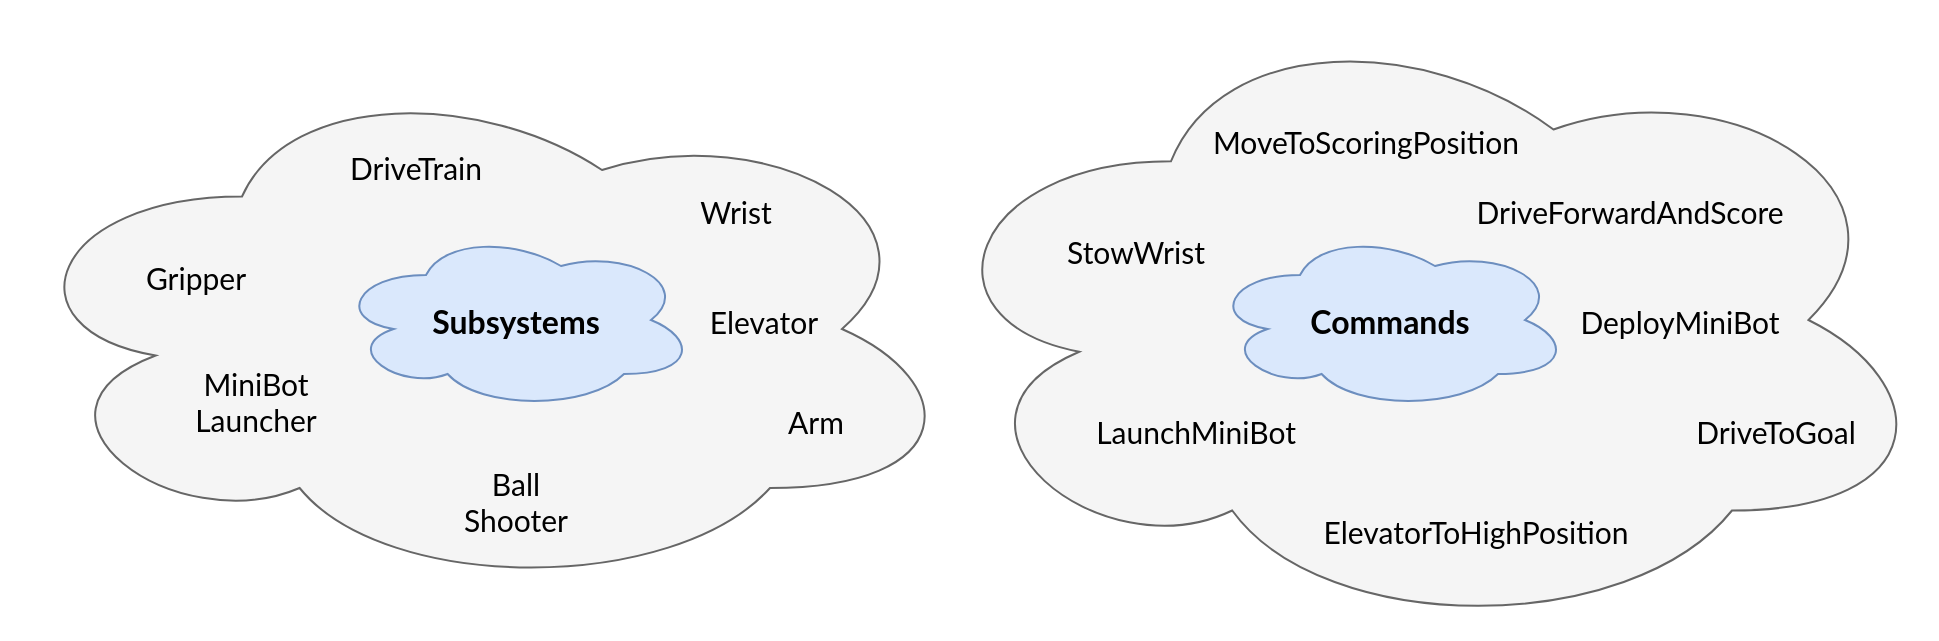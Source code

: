 <mxfile version="12.9.13" type="device"><diagram id="VcXxcgF_ngQSWxZjZlqK" name="Page-1"><mxGraphModel dx="2120" dy="971" grid="1" gridSize="10" guides="1" tooltips="1" connect="1" arrows="1" fold="1" page="1" pageScale="1" pageWidth="827" pageHeight="1169" math="0" shadow="0" extFonts="Lato^https://fonts.googleapis.com/css?family=Lato"><root><mxCell id="0"/><mxCell id="1" parent="0"/><mxCell id="-UIZnLb0eOtyUIcEHAsO-2" value="" style="ellipse;shape=cloud;whiteSpace=wrap;html=1;fontFamily=Lato;fontSize=16;fontStyle=1;fillColor=#f5f5f5;strokeColor=#666666;fontColor=#333333;" vertex="1" parent="1"><mxGeometry x="400" y="176.25" width="510" height="317.5" as="geometry"/></mxCell><mxCell id="-UIZnLb0eOtyUIcEHAsO-1" value="" style="ellipse;shape=cloud;whiteSpace=wrap;html=1;fontFamily=Lato;fontSize=16;fontStyle=1;fillColor=#f5f5f5;strokeColor=#666666;fontColor=#333333;" vertex="1" parent="1"><mxGeometry x="-57" y="207" width="480" height="265" as="geometry"/></mxCell><mxCell id="rffHOCduWgxSTcxKgc62-1" value="Subsystems" style="ellipse;shape=cloud;whiteSpace=wrap;html=1;fontFamily=Lato;fontSize=16;fontStyle=1;fillColor=#dae8fc;strokeColor=#6c8ebf;" parent="1" vertex="1"><mxGeometry x="110" y="290" width="180" height="90" as="geometry"/></mxCell><mxCell id="rffHOCduWgxSTcxKgc62-2" value="Gripper" style="text;html=1;strokeColor=none;fillColor=none;align=center;verticalAlign=middle;whiteSpace=wrap;rounded=0;fontFamily=Lato;fontSize=15;" parent="1" vertex="1"><mxGeometry x="10" y="302.5" width="60" height="20" as="geometry"/></mxCell><mxCell id="rffHOCduWgxSTcxKgc62-3" value="DriveTrain" style="text;html=1;strokeColor=none;fillColor=none;align=center;verticalAlign=middle;whiteSpace=wrap;rounded=0;fontFamily=Lato;fontSize=15;" parent="1" vertex="1"><mxGeometry x="110" y="247.5" width="80" height="20" as="geometry"/></mxCell><mxCell id="rffHOCduWgxSTcxKgc62-4" value="Wrist" style="text;html=1;strokeColor=none;fillColor=none;align=center;verticalAlign=middle;whiteSpace=wrap;rounded=0;fontFamily=Lato;fontSize=15;" parent="1" vertex="1"><mxGeometry x="280" y="270" width="60" height="20" as="geometry"/></mxCell><mxCell id="rffHOCduWgxSTcxKgc62-5" value="Elevator" style="text;html=1;strokeColor=none;fillColor=none;align=center;verticalAlign=middle;whiteSpace=wrap;rounded=0;fontFamily=Lato;fontSize=15;" parent="1" vertex="1"><mxGeometry x="294" y="325" width="60" height="20" as="geometry"/></mxCell><mxCell id="rffHOCduWgxSTcxKgc62-6" value="Arm" style="text;html=1;strokeColor=none;fillColor=none;align=center;verticalAlign=middle;whiteSpace=wrap;rounded=0;fontFamily=Lato;fontSize=15;" parent="1" vertex="1"><mxGeometry x="320" y="375" width="60" height="20" as="geometry"/></mxCell><mxCell id="rffHOCduWgxSTcxKgc62-7" value="Ball&lt;br&gt;Shooter" style="text;html=1;strokeColor=none;fillColor=none;align=center;verticalAlign=middle;whiteSpace=wrap;rounded=0;fontFamily=Lato;fontSize=15;" parent="1" vertex="1"><mxGeometry x="170" y="410" width="60" height="30" as="geometry"/></mxCell><mxCell id="rffHOCduWgxSTcxKgc62-8" value="MiniBot&lt;br&gt;Launcher" style="text;html=1;strokeColor=none;fillColor=none;align=center;verticalAlign=middle;whiteSpace=wrap;rounded=0;fontFamily=Lato;fontSize=15;" parent="1" vertex="1"><mxGeometry x="40" y="360" width="60" height="30" as="geometry"/></mxCell><mxCell id="rffHOCduWgxSTcxKgc62-9" value="Commands" style="ellipse;shape=cloud;whiteSpace=wrap;html=1;fontFamily=Lato;fontSize=16;fillColor=#dae8fc;fontStyle=1;strokeColor=#6c8ebf;" parent="1" vertex="1"><mxGeometry x="547" y="290" width="180" height="90" as="geometry"/></mxCell><mxCell id="rffHOCduWgxSTcxKgc62-10" value="StowWrist" style="text;html=1;strokeColor=none;fillColor=none;align=center;verticalAlign=middle;whiteSpace=wrap;rounded=0;fontFamily=Lato;fontSize=15;" parent="1" vertex="1"><mxGeometry x="480" y="290" width="60" height="20" as="geometry"/></mxCell><mxCell id="rffHOCduWgxSTcxKgc62-11" value="MoveToScoringPosition" style="text;html=1;strokeColor=none;fillColor=none;align=center;verticalAlign=middle;whiteSpace=wrap;rounded=0;fontFamily=Lato;fontSize=15;" parent="1" vertex="1"><mxGeometry x="540" y="227.5" width="170" height="35" as="geometry"/></mxCell><mxCell id="rffHOCduWgxSTcxKgc62-12" value="DeployMiniBot" style="text;html=1;strokeColor=none;fillColor=none;align=center;verticalAlign=middle;whiteSpace=wrap;rounded=0;fontFamily=Lato;fontSize=15;" parent="1" vertex="1"><mxGeometry x="727" y="327.5" width="110" height="15" as="geometry"/></mxCell><mxCell id="rffHOCduWgxSTcxKgc62-13" value="DriveForwardAndScore" style="text;html=1;strokeColor=none;fillColor=none;align=center;verticalAlign=middle;whiteSpace=wrap;rounded=0;fontFamily=Lato;fontSize=15;" parent="1" vertex="1"><mxGeometry x="727" y="270" width="60" height="20" as="geometry"/></mxCell><mxCell id="rffHOCduWgxSTcxKgc62-14" value="ElevatorToHighPosition" style="text;html=1;strokeColor=none;fillColor=none;align=center;verticalAlign=middle;whiteSpace=wrap;rounded=0;fontFamily=Lato;fontSize=15;" parent="1" vertex="1"><mxGeometry x="650" y="430" width="60" height="20" as="geometry"/></mxCell><mxCell id="rffHOCduWgxSTcxKgc62-15" value="DriveToGoal" style="text;html=1;strokeColor=none;fillColor=none;align=center;verticalAlign=middle;whiteSpace=wrap;rounded=0;fontFamily=Lato;fontSize=15;" parent="1" vertex="1"><mxGeometry x="800" y="375" width="60" height="30" as="geometry"/></mxCell><mxCell id="rffHOCduWgxSTcxKgc62-16" value="LaunchMiniBot" style="text;html=1;strokeColor=none;fillColor=none;align=center;verticalAlign=middle;whiteSpace=wrap;rounded=0;fontFamily=Lato;fontSize=15;" parent="1" vertex="1"><mxGeometry x="510" y="375" width="60" height="30" as="geometry"/></mxCell><mxCell id="rffHOCduWgxSTcxKgc62-17" style="edgeStyle=orthogonalEdgeStyle;rounded=0;orthogonalLoop=1;jettySize=auto;html=1;exitX=0.5;exitY=1;exitDx=0;exitDy=0;fontFamily=Lato;fontSize=15;" parent="1" source="rffHOCduWgxSTcxKgc62-14" target="rffHOCduWgxSTcxKgc62-14" edge="1"><mxGeometry relative="1" as="geometry"/></mxCell></root></mxGraphModel></diagram></mxfile>